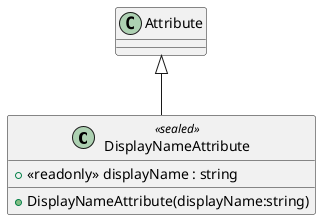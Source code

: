 @startuml
class DisplayNameAttribute <<sealed>> {
    + <<readonly>> displayName : string
    + DisplayNameAttribute(displayName:string)
}
Attribute <|-- DisplayNameAttribute
@enduml
